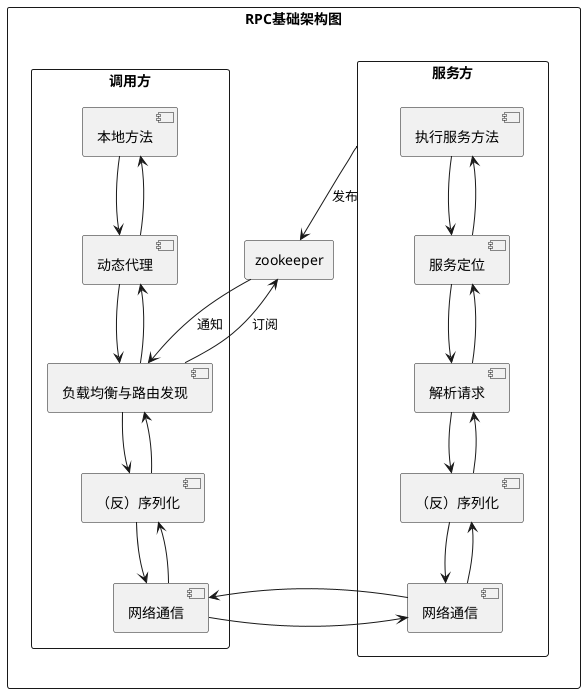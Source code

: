 @startuml
rectangle RPC基础架构图 {
    rectangle 服务方 {
        [执行服务方法] --> [服务定位]
        [执行服务方法] <-- [服务定位]
        [服务定位] --> [解析请求]
        [服务定位] <-- [解析请求]
        [（反）序列化] as SP
        [解析请求] --> SP
        [解析请求] <-- SP
        [网络通信] as TP
        SP --> TP
        SP <-- TP
    }
    rectangle 调用方 {
        [本地方法] --> [动态代理]
        [本地方法] <-- [动态代理]
        [动态代理] --> [负载均衡与路由发现]
        [动态代理] <-- [负载均衡与路由发现]
        [（反）序列化] as SI
        [负载均衡与路由发现] --> SI
        [负载均衡与路由发现] <-- SI
        [网络通信] as TI
        SI --> TI
        SI <-- TI
    }
    rectangle zookeeper

    [负载均衡与路由发现] -up-> zookeeper : 订阅
    [负载均衡与路由发现] <-up- zookeeper : 通知
    服务方 --> zookeeper : 发布
    TI -> TP
    TI <- TP
}
@enduml